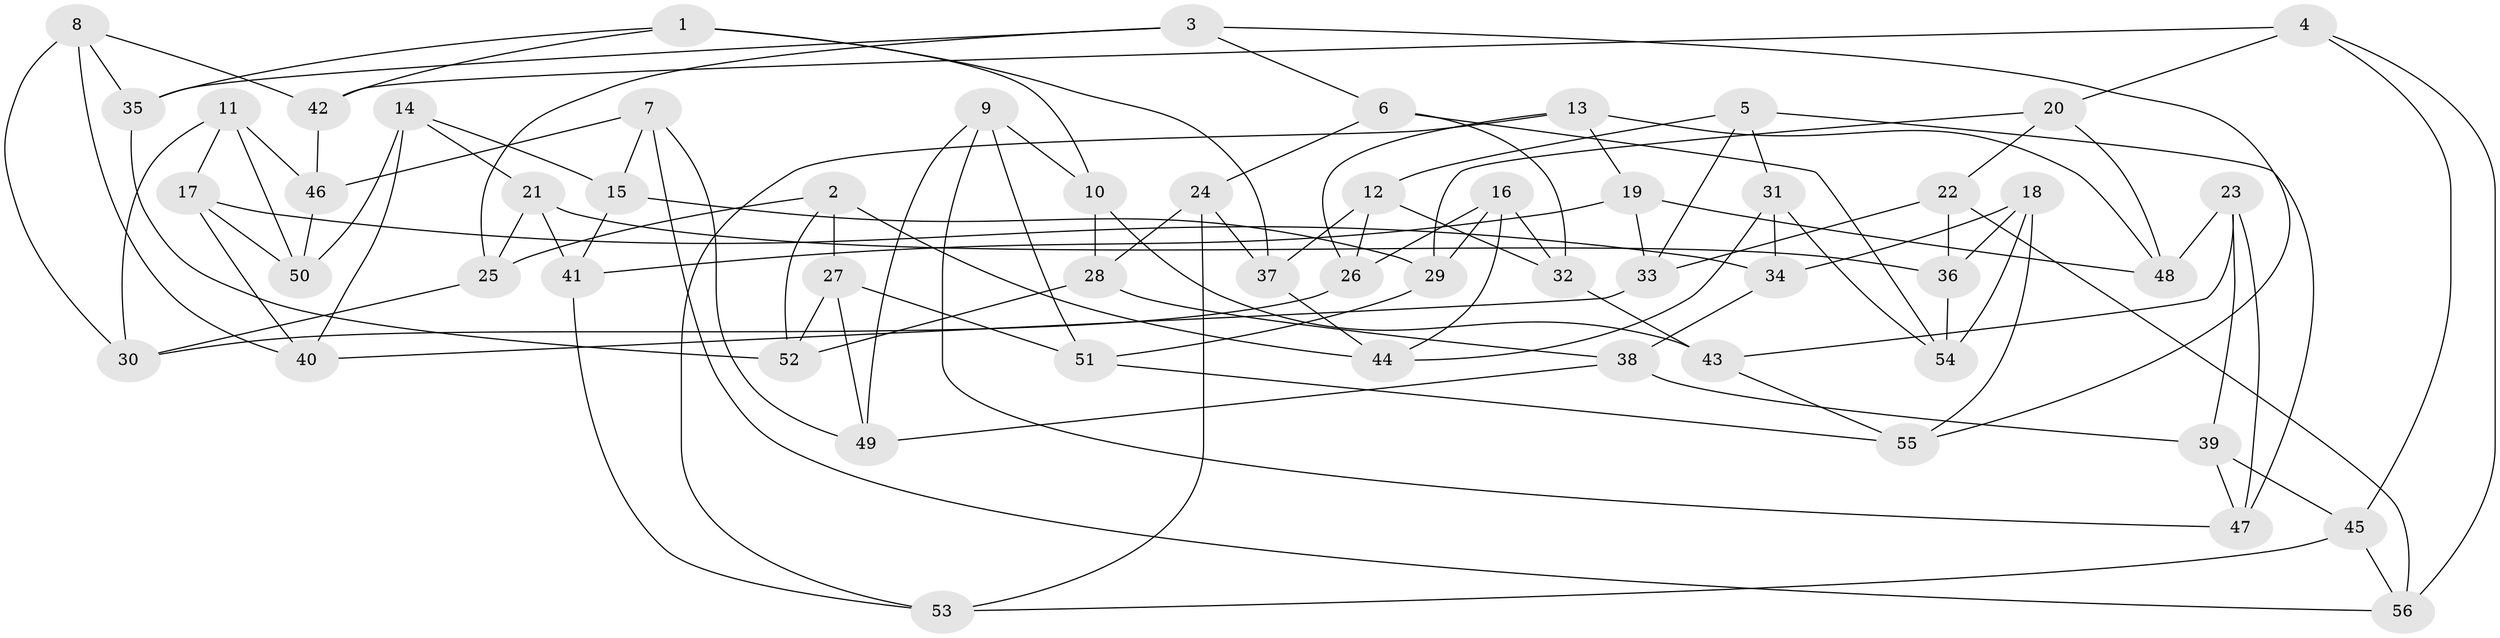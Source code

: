 // coarse degree distribution, {6: 0.4666666666666667, 5: 0.4, 4: 0.13333333333333333}
// Generated by graph-tools (version 1.1) at 2025/42/03/06/25 10:42:21]
// undirected, 56 vertices, 112 edges
graph export_dot {
graph [start="1"]
  node [color=gray90,style=filled];
  1;
  2;
  3;
  4;
  5;
  6;
  7;
  8;
  9;
  10;
  11;
  12;
  13;
  14;
  15;
  16;
  17;
  18;
  19;
  20;
  21;
  22;
  23;
  24;
  25;
  26;
  27;
  28;
  29;
  30;
  31;
  32;
  33;
  34;
  35;
  36;
  37;
  38;
  39;
  40;
  41;
  42;
  43;
  44;
  45;
  46;
  47;
  48;
  49;
  50;
  51;
  52;
  53;
  54;
  55;
  56;
  1 -- 42;
  1 -- 37;
  1 -- 10;
  1 -- 35;
  2 -- 25;
  2 -- 52;
  2 -- 27;
  2 -- 44;
  3 -- 35;
  3 -- 25;
  3 -- 55;
  3 -- 6;
  4 -- 45;
  4 -- 42;
  4 -- 56;
  4 -- 20;
  5 -- 31;
  5 -- 47;
  5 -- 12;
  5 -- 33;
  6 -- 24;
  6 -- 32;
  6 -- 54;
  7 -- 56;
  7 -- 15;
  7 -- 49;
  7 -- 46;
  8 -- 30;
  8 -- 40;
  8 -- 42;
  8 -- 35;
  9 -- 47;
  9 -- 10;
  9 -- 51;
  9 -- 49;
  10 -- 28;
  10 -- 43;
  11 -- 30;
  11 -- 50;
  11 -- 17;
  11 -- 46;
  12 -- 32;
  12 -- 37;
  12 -- 26;
  13 -- 26;
  13 -- 19;
  13 -- 48;
  13 -- 53;
  14 -- 15;
  14 -- 50;
  14 -- 40;
  14 -- 21;
  15 -- 29;
  15 -- 41;
  16 -- 44;
  16 -- 29;
  16 -- 32;
  16 -- 26;
  17 -- 50;
  17 -- 40;
  17 -- 34;
  18 -- 34;
  18 -- 36;
  18 -- 54;
  18 -- 55;
  19 -- 48;
  19 -- 33;
  19 -- 41;
  20 -- 29;
  20 -- 48;
  20 -- 22;
  21 -- 25;
  21 -- 41;
  21 -- 36;
  22 -- 33;
  22 -- 56;
  22 -- 36;
  23 -- 43;
  23 -- 48;
  23 -- 47;
  23 -- 39;
  24 -- 53;
  24 -- 37;
  24 -- 28;
  25 -- 30;
  26 -- 30;
  27 -- 51;
  27 -- 52;
  27 -- 49;
  28 -- 52;
  28 -- 38;
  29 -- 51;
  31 -- 44;
  31 -- 54;
  31 -- 34;
  32 -- 43;
  33 -- 40;
  34 -- 38;
  35 -- 52;
  36 -- 54;
  37 -- 44;
  38 -- 39;
  38 -- 49;
  39 -- 45;
  39 -- 47;
  41 -- 53;
  42 -- 46;
  43 -- 55;
  45 -- 56;
  45 -- 53;
  46 -- 50;
  51 -- 55;
}
